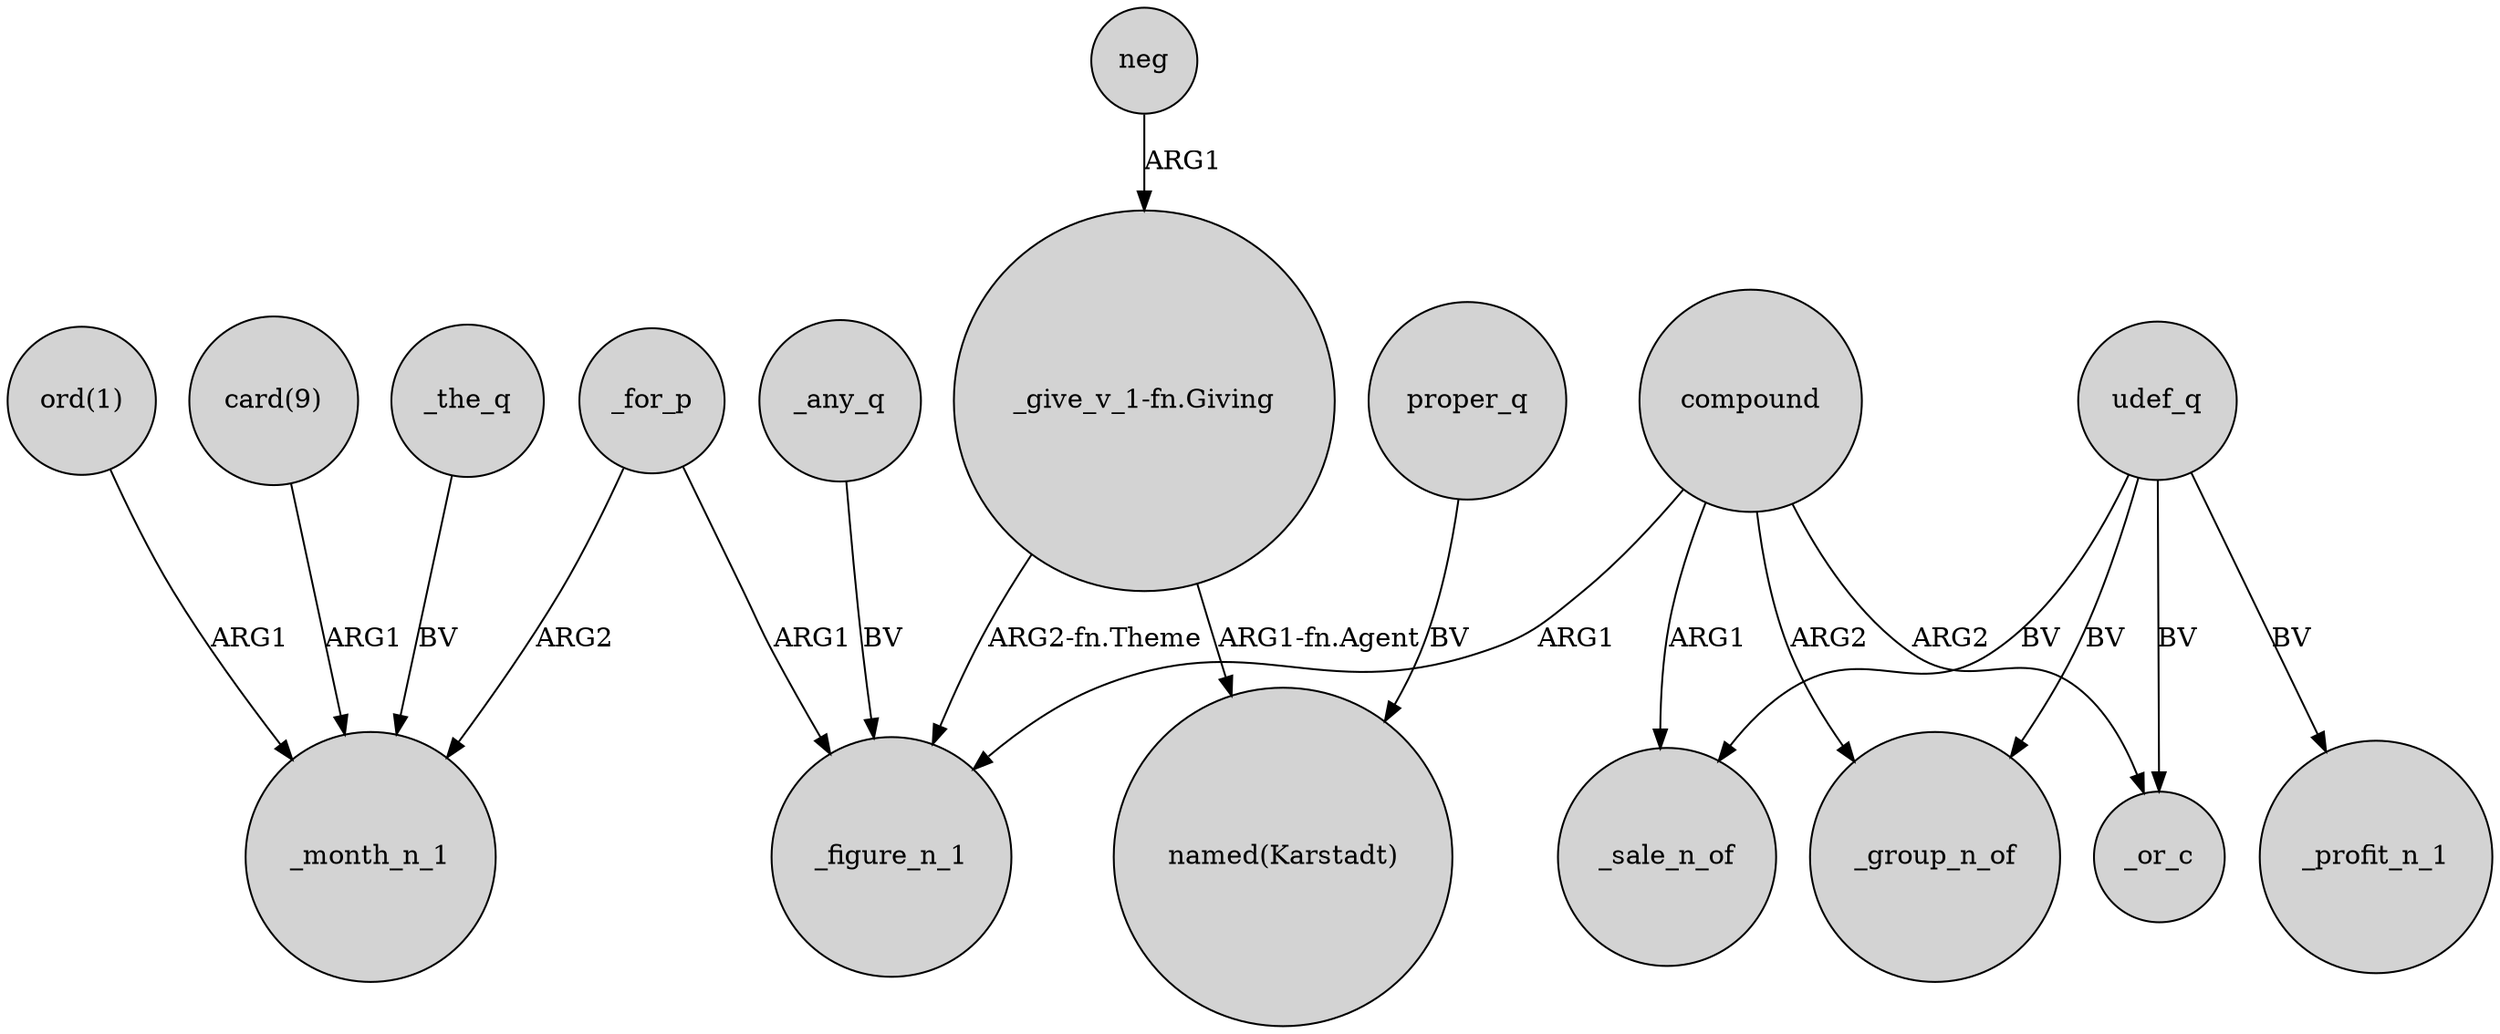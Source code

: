 digraph {
	node [shape=circle style=filled]
	_the_q -> _month_n_1 [label=BV]
	compound -> _or_c [label=ARG2]
	_for_p -> _month_n_1 [label=ARG2]
	neg -> "_give_v_1-fn.Giving" [label=ARG1]
	udef_q -> _profit_n_1 [label=BV]
	_for_p -> _figure_n_1 [label=ARG1]
	"ord(1)" -> _month_n_1 [label=ARG1]
	udef_q -> _or_c [label=BV]
	compound -> _group_n_of [label=ARG2]
	"_give_v_1-fn.Giving" -> _figure_n_1 [label="ARG2-fn.Theme"]
	"card(9)" -> _month_n_1 [label=ARG1]
	"_give_v_1-fn.Giving" -> "named(Karstadt)" [label="ARG1-fn.Agent"]
	udef_q -> _group_n_of [label=BV]
	compound -> _figure_n_1 [label=ARG1]
	compound -> _sale_n_of [label=ARG1]
	proper_q -> "named(Karstadt)" [label=BV]
	udef_q -> _sale_n_of [label=BV]
	_any_q -> _figure_n_1 [label=BV]
}
